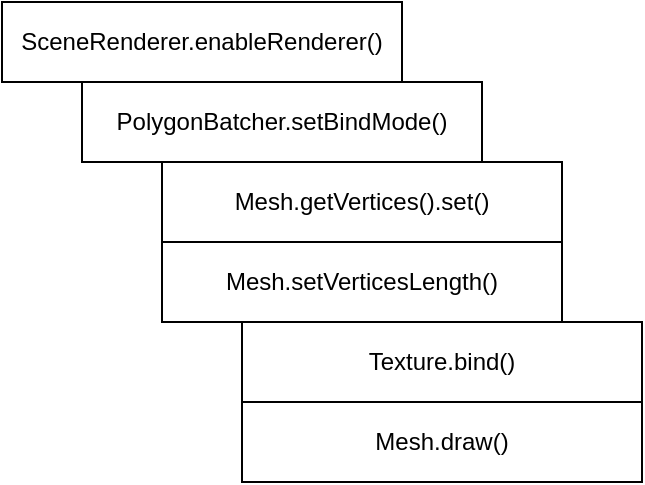 <mxfile>
    <diagram id="pPgRHiJywH52Ib_9k0Sm" name="Page-1">
        <mxGraphModel dx="1229" dy="1532" grid="1" gridSize="10" guides="1" tooltips="1" connect="1" arrows="1" fold="1" page="1" pageScale="1" pageWidth="850" pageHeight="1100" math="0" shadow="0">
            <root>
                <mxCell id="0"/>
                <mxCell id="1" parent="0"/>
                <mxCell id="2" value="PolygonBatcher.setBindMode()" style="rounded=0;whiteSpace=wrap;html=1;" vertex="1" parent="1">
                    <mxGeometry x="160" y="80" width="200" height="40" as="geometry"/>
                </mxCell>
                <mxCell id="3" value="Mesh.getVertices().set()" style="rounded=0;whiteSpace=wrap;html=1;" vertex="1" parent="1">
                    <mxGeometry x="200" y="120" width="200" height="40" as="geometry"/>
                </mxCell>
                <mxCell id="4" value="Mesh.setVerticesLength()" style="rounded=0;whiteSpace=wrap;html=1;" vertex="1" parent="1">
                    <mxGeometry x="200" y="160" width="200" height="40" as="geometry"/>
                </mxCell>
                <mxCell id="5" value="Mesh.draw()" style="rounded=0;whiteSpace=wrap;html=1;" vertex="1" parent="1">
                    <mxGeometry x="240" y="240" width="200" height="40" as="geometry"/>
                </mxCell>
                <mxCell id="6" value="Texture.bind()" style="rounded=0;whiteSpace=wrap;html=1;" vertex="1" parent="1">
                    <mxGeometry x="240" y="200" width="200" height="40" as="geometry"/>
                </mxCell>
                <mxCell id="7" value="SceneRenderer.enableRenderer()" style="rounded=0;whiteSpace=wrap;html=1;" vertex="1" parent="1">
                    <mxGeometry x="120" y="40" width="200" height="40" as="geometry"/>
                </mxCell>
            </root>
        </mxGraphModel>
    </diagram>
</mxfile>